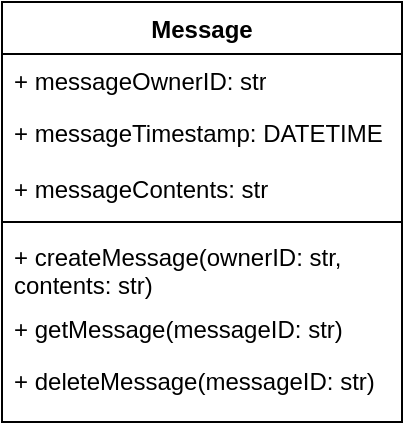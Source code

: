 <mxfile version="24.7.17">
  <diagram name="Page-1" id="m1145Dav5lR-6A-2SVg0">
    <mxGraphModel dx="691" dy="400" grid="1" gridSize="10" guides="1" tooltips="1" connect="1" arrows="1" fold="1" page="1" pageScale="1" pageWidth="850" pageHeight="1100" math="0" shadow="0">
      <root>
        <mxCell id="0" />
        <mxCell id="1" parent="0" />
        <mxCell id="orl1K4cxPNN0iY547w43-1" value="Message" style="swimlane;fontStyle=1;align=center;verticalAlign=top;childLayout=stackLayout;horizontal=1;startSize=26;horizontalStack=0;resizeParent=1;resizeParentMax=0;resizeLast=0;collapsible=1;marginBottom=0;whiteSpace=wrap;html=1;" vertex="1" parent="1">
          <mxGeometry x="80" y="80" width="200" height="210" as="geometry" />
        </mxCell>
        <mxCell id="orl1K4cxPNN0iY547w43-2" value="+ messageOwnerID: str" style="text;strokeColor=none;fillColor=none;align=left;verticalAlign=top;spacingLeft=4;spacingRight=4;overflow=hidden;rotatable=0;points=[[0,0.5],[1,0.5]];portConstraint=eastwest;whiteSpace=wrap;html=1;" vertex="1" parent="orl1K4cxPNN0iY547w43-1">
          <mxGeometry y="26" width="200" height="26" as="geometry" />
        </mxCell>
        <mxCell id="orl1K4cxPNN0iY547w43-5" value="+ messageTimestamp: DATETIME" style="text;strokeColor=none;fillColor=none;align=left;verticalAlign=top;spacingLeft=4;spacingRight=4;overflow=hidden;rotatable=0;points=[[0,0.5],[1,0.5]];portConstraint=eastwest;whiteSpace=wrap;html=1;" vertex="1" parent="orl1K4cxPNN0iY547w43-1">
          <mxGeometry y="52" width="200" height="28" as="geometry" />
        </mxCell>
        <mxCell id="orl1K4cxPNN0iY547w43-6" value="+ messageContents: str" style="text;strokeColor=none;fillColor=none;align=left;verticalAlign=top;spacingLeft=4;spacingRight=4;overflow=hidden;rotatable=0;points=[[0,0.5],[1,0.5]];portConstraint=eastwest;whiteSpace=wrap;html=1;" vertex="1" parent="orl1K4cxPNN0iY547w43-1">
          <mxGeometry y="80" width="200" height="26" as="geometry" />
        </mxCell>
        <mxCell id="orl1K4cxPNN0iY547w43-3" value="" style="line;strokeWidth=1;fillColor=none;align=left;verticalAlign=middle;spacingTop=-1;spacingLeft=3;spacingRight=3;rotatable=0;labelPosition=right;points=[];portConstraint=eastwest;strokeColor=inherit;" vertex="1" parent="orl1K4cxPNN0iY547w43-1">
          <mxGeometry y="106" width="200" height="8" as="geometry" />
        </mxCell>
        <mxCell id="orl1K4cxPNN0iY547w43-4" value="+ createMessage(ownerID: str, contents: str)" style="text;strokeColor=none;fillColor=none;align=left;verticalAlign=top;spacingLeft=4;spacingRight=4;overflow=hidden;rotatable=0;points=[[0,0.5],[1,0.5]];portConstraint=eastwest;whiteSpace=wrap;html=1;" vertex="1" parent="orl1K4cxPNN0iY547w43-1">
          <mxGeometry y="114" width="200" height="36" as="geometry" />
        </mxCell>
        <mxCell id="orl1K4cxPNN0iY547w43-7" value="+ getMessage(messageID: str)" style="text;strokeColor=none;fillColor=none;align=left;verticalAlign=top;spacingLeft=4;spacingRight=4;overflow=hidden;rotatable=0;points=[[0,0.5],[1,0.5]];portConstraint=eastwest;whiteSpace=wrap;html=1;" vertex="1" parent="orl1K4cxPNN0iY547w43-1">
          <mxGeometry y="150" width="200" height="26" as="geometry" />
        </mxCell>
        <mxCell id="orl1K4cxPNN0iY547w43-8" value="+ deleteMessage(messageID: str)" style="text;strokeColor=none;fillColor=none;align=left;verticalAlign=top;spacingLeft=4;spacingRight=4;overflow=hidden;rotatable=0;points=[[0,0.5],[1,0.5]];portConstraint=eastwest;whiteSpace=wrap;html=1;" vertex="1" parent="orl1K4cxPNN0iY547w43-1">
          <mxGeometry y="176" width="200" height="34" as="geometry" />
        </mxCell>
      </root>
    </mxGraphModel>
  </diagram>
</mxfile>
